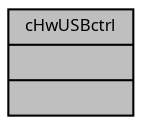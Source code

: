 digraph "cHwUSBctrl"
{
  edge [fontname="Sans",fontsize="8",labelfontname="Sans",labelfontsize="8"];
  node [fontname="Sans",fontsize="8",shape=record];
  Node1 [label="{cHwUSBctrl\n||}",height=0.2,width=0.4,color="black", fillcolor="grey75", style="filled", fontcolor="black"];
}
